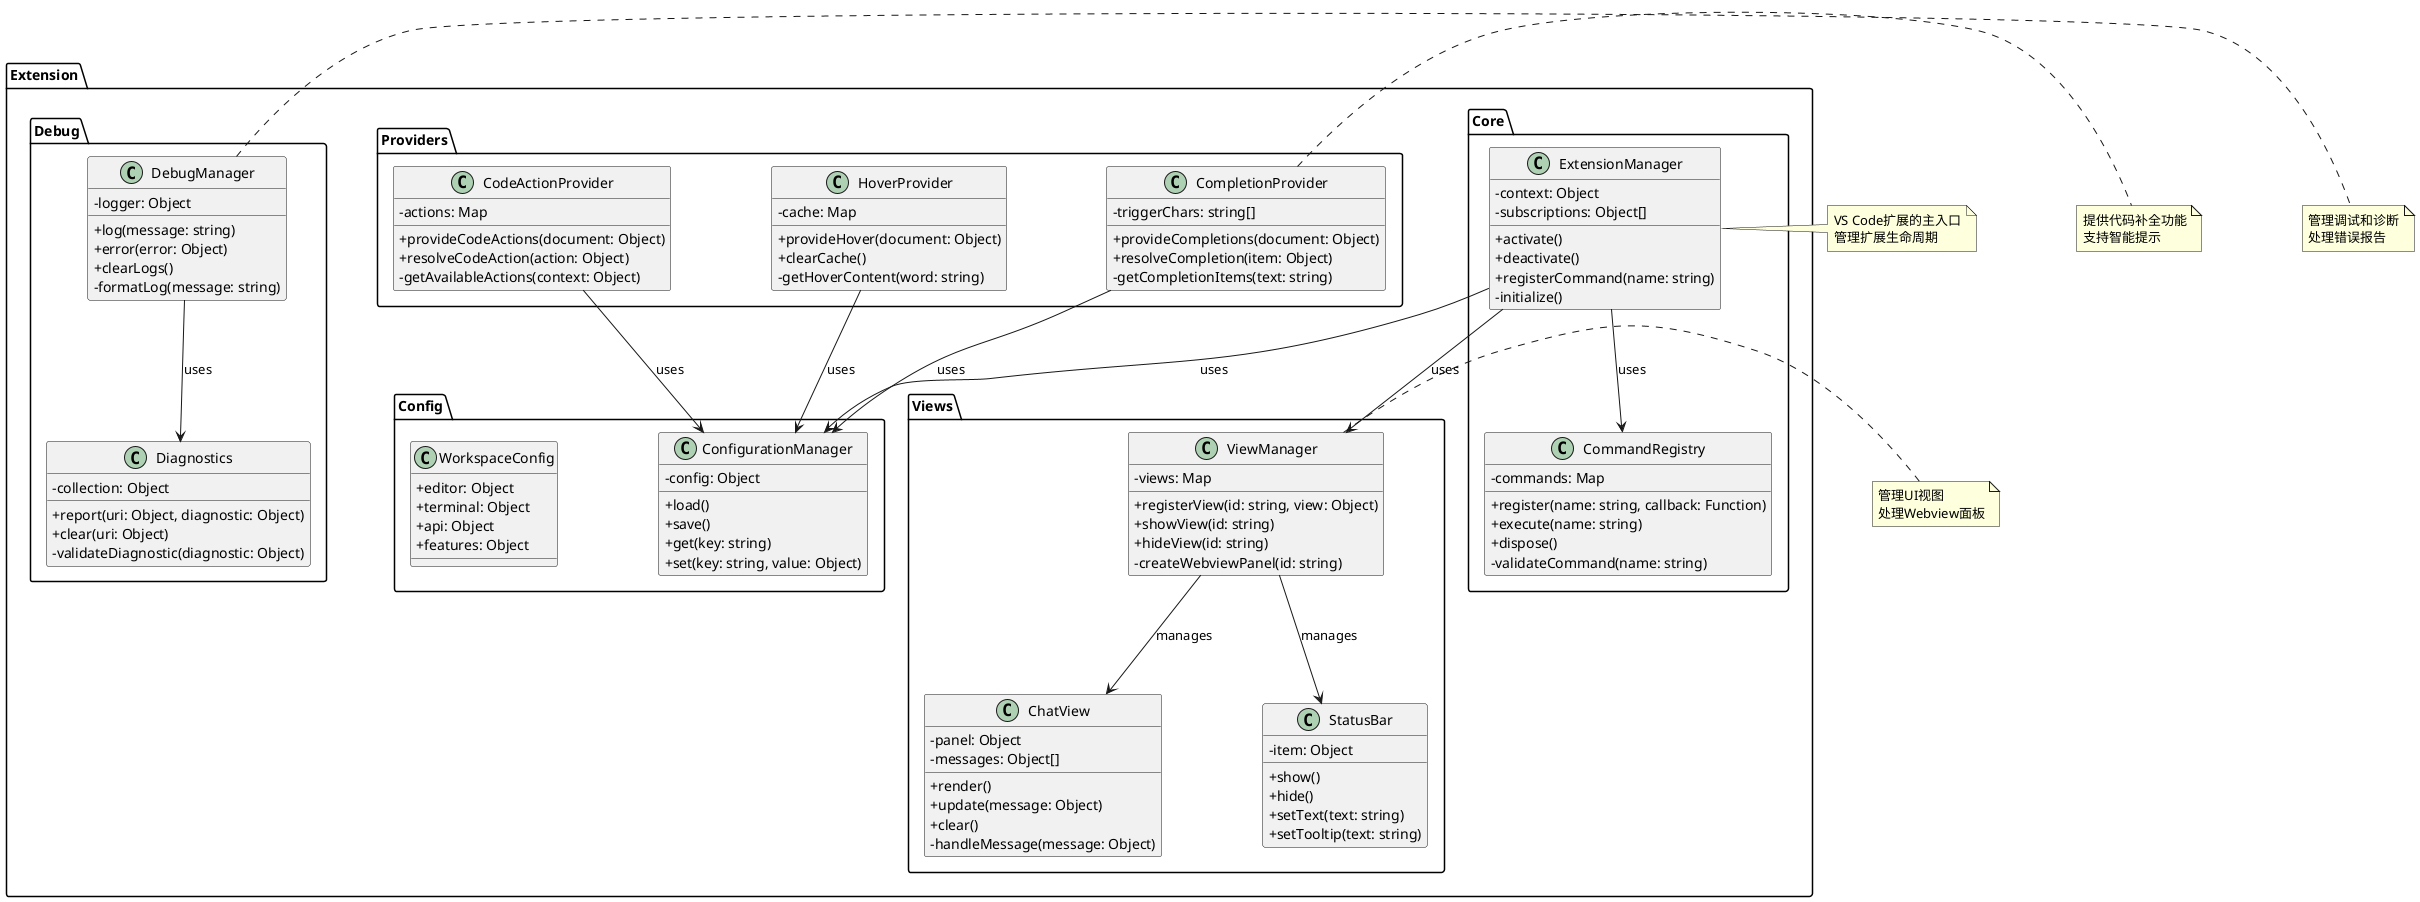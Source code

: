 @startuml extension-implementation

' 设置主题和样式
skinparam backgroundColor transparent
skinparam classAttributeIconSize 0
skinparam nodesep 100
skinparam ranksep 100

' 包定义
package "Extension" {
    package "Core" {
        class ExtensionManager {
            - context: Object
            - subscriptions: Object[]
            + activate()
            + deactivate()
            + registerCommand(name: string)
            - initialize()
        }

        class CommandRegistry {
            - commands: Map
            + register(name: string, callback: Function)
            + execute(name: string)
            + dispose()
            - validateCommand(name: string)
        }
    }

    package "Views" {
        class ViewManager {
            - views: Map
            + registerView(id: string, view: Object)
            + showView(id: string)
            + hideView(id: string)
            - createWebviewPanel(id: string)
        }

        class ChatView {
            - panel: Object
            - messages: Object[]
            + render()
            + update(message: Object)
            + clear()
            - handleMessage(message: Object)
        }

        class StatusBar {
            - item: Object
            + show()
            + hide()
            + setText(text: string)
            + setTooltip(text: string)
        }
    }

    package "Providers" {
        class CompletionProvider {
            - triggerChars: string[]
            + provideCompletions(document: Object)
            + resolveCompletion(item: Object)
            - getCompletionItems(text: string)
        }

        class CodeActionProvider {
            - actions: Map
            + provideCodeActions(document: Object)
            + resolveCodeAction(action: Object)
            - getAvailableActions(context: Object)
        }

        class HoverProvider {
            - cache: Map
            + provideHover(document: Object)
            + clearCache()
            - getHoverContent(word: string)
        }
    }

    package "Config" {
        class ConfigurationManager {
            - config: Object
            + load()
            + save()
            + get(key: string)
            + set(key: string, value: Object)
        }

        class WorkspaceConfig {
            + editor: Object
            + terminal: Object
            + api: Object
            + features: Object
        }
    }

    package "Debug" {
        class DebugManager {
            - logger: Object
            + log(message: string)
            + error(error: Object)
            + clearLogs()
            - formatLog(message: string)
        }

        class Diagnostics {
            - collection: Object
            + report(uri: Object, diagnostic: Object)
            + clear(uri: Object)
            - validateDiagnostic(diagnostic: Object)
        }
    }
}

' 关系定义
ExtensionManager --> CommandRegistry : uses
ExtensionManager --> ViewManager : uses
ExtensionManager --> ConfigurationManager : uses
ViewManager --> ChatView : manages
ViewManager --> StatusBar : manages
CompletionProvider --> ConfigurationManager : uses
CodeActionProvider --> ConfigurationManager : uses
HoverProvider --> ConfigurationManager : uses
DebugManager --> Diagnostics : uses

' 注释
note right of ExtensionManager
  VS Code扩展的主入口
  管理扩展生命周期
end note

note right of ViewManager
  管理UI视图
  处理Webview面板
end note

note right of CompletionProvider
  提供代码补全功能
  支持智能提示
end note

note right of DebugManager
  管理调试和诊断
  处理错误报告
end note

@enduml 